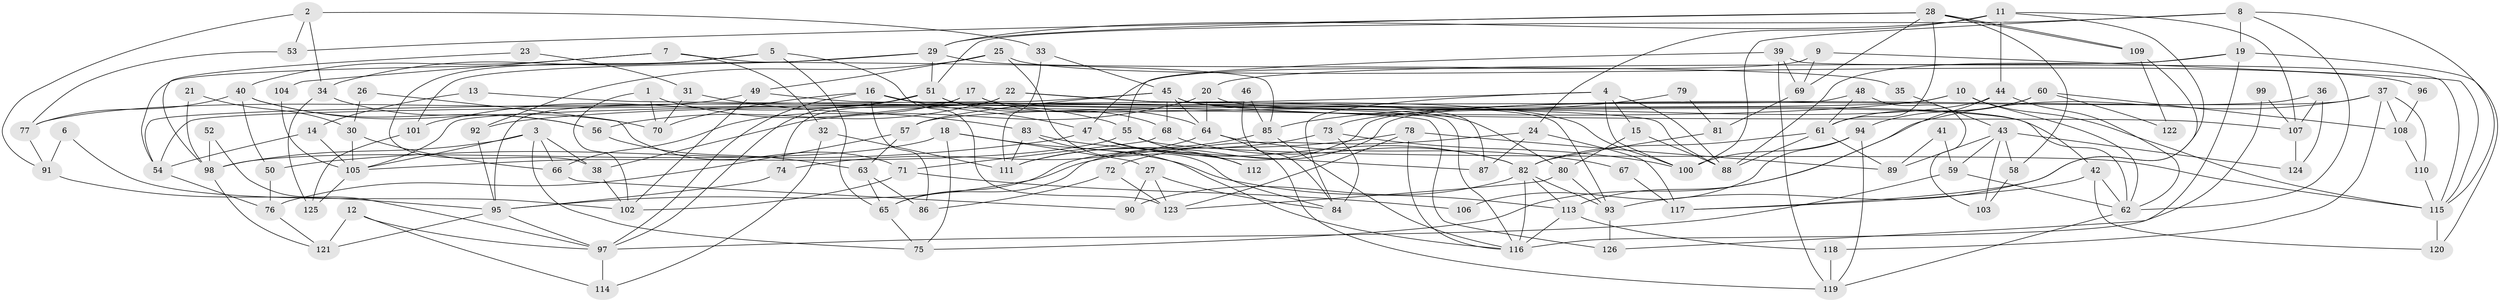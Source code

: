 // Generated by graph-tools (version 1.1) at 2025/35/03/09/25 02:35:55]
// undirected, 126 vertices, 252 edges
graph export_dot {
graph [start="1"]
  node [color=gray90,style=filled];
  1;
  2;
  3;
  4;
  5;
  6;
  7;
  8;
  9;
  10;
  11;
  12;
  13;
  14;
  15;
  16;
  17;
  18;
  19;
  20;
  21;
  22;
  23;
  24;
  25;
  26;
  27;
  28;
  29;
  30;
  31;
  32;
  33;
  34;
  35;
  36;
  37;
  38;
  39;
  40;
  41;
  42;
  43;
  44;
  45;
  46;
  47;
  48;
  49;
  50;
  51;
  52;
  53;
  54;
  55;
  56;
  57;
  58;
  59;
  60;
  61;
  62;
  63;
  64;
  65;
  66;
  67;
  68;
  69;
  70;
  71;
  72;
  73;
  74;
  75;
  76;
  77;
  78;
  79;
  80;
  81;
  82;
  83;
  84;
  85;
  86;
  87;
  88;
  89;
  90;
  91;
  92;
  93;
  94;
  95;
  96;
  97;
  98;
  99;
  100;
  101;
  102;
  103;
  104;
  105;
  106;
  107;
  108;
  109;
  110;
  111;
  112;
  113;
  114;
  115;
  116;
  117;
  118;
  119;
  120;
  121;
  122;
  123;
  124;
  125;
  126;
  1 -- 102;
  1 -- 55;
  1 -- 70;
  2 -- 91;
  2 -- 34;
  2 -- 33;
  2 -- 53;
  3 -- 66;
  3 -- 105;
  3 -- 38;
  3 -- 75;
  3 -- 98;
  4 -- 100;
  4 -- 84;
  4 -- 15;
  4 -- 88;
  4 -- 105;
  5 -- 34;
  5 -- 38;
  5 -- 65;
  5 -- 123;
  6 -- 102;
  6 -- 91;
  7 -- 32;
  7 -- 85;
  7 -- 40;
  7 -- 104;
  8 -- 62;
  8 -- 51;
  8 -- 19;
  8 -- 100;
  8 -- 115;
  9 -- 115;
  9 -- 69;
  9 -- 47;
  10 -- 57;
  10 -- 62;
  10 -- 92;
  10 -- 115;
  11 -- 44;
  11 -- 93;
  11 -- 24;
  11 -- 29;
  11 -- 107;
  12 -- 97;
  12 -- 121;
  12 -- 114;
  13 -- 126;
  13 -- 14;
  14 -- 105;
  14 -- 54;
  15 -- 88;
  15 -- 80;
  16 -- 70;
  16 -- 97;
  16 -- 47;
  16 -- 86;
  16 -- 116;
  17 -- 95;
  17 -- 64;
  17 -- 66;
  17 -- 93;
  18 -- 113;
  18 -- 75;
  18 -- 27;
  18 -- 98;
  19 -- 88;
  19 -- 20;
  19 -- 120;
  19 -- 126;
  20 -- 42;
  20 -- 38;
  20 -- 64;
  21 -- 30;
  21 -- 98;
  22 -- 87;
  22 -- 100;
  22 -- 56;
  22 -- 74;
  23 -- 31;
  23 -- 98;
  24 -- 72;
  24 -- 87;
  24 -- 117;
  25 -- 49;
  25 -- 92;
  25 -- 84;
  25 -- 96;
  26 -- 71;
  26 -- 30;
  27 -- 123;
  27 -- 84;
  27 -- 90;
  28 -- 109;
  28 -- 109;
  28 -- 29;
  28 -- 53;
  28 -- 58;
  28 -- 61;
  28 -- 69;
  29 -- 54;
  29 -- 35;
  29 -- 51;
  29 -- 101;
  30 -- 66;
  30 -- 105;
  31 -- 70;
  31 -- 83;
  32 -- 114;
  32 -- 111;
  33 -- 45;
  33 -- 111;
  34 -- 56;
  34 -- 125;
  35 -- 43;
  36 -- 65;
  36 -- 107;
  36 -- 124;
  37 -- 110;
  37 -- 65;
  37 -- 75;
  37 -- 108;
  37 -- 118;
  38 -- 102;
  39 -- 115;
  39 -- 119;
  39 -- 55;
  39 -- 69;
  40 -- 50;
  40 -- 56;
  40 -- 70;
  40 -- 77;
  41 -- 59;
  41 -- 89;
  42 -- 62;
  42 -- 120;
  42 -- 117;
  43 -- 59;
  43 -- 124;
  43 -- 58;
  43 -- 89;
  43 -- 103;
  44 -- 62;
  44 -- 113;
  44 -- 73;
  45 -- 57;
  45 -- 68;
  45 -- 54;
  45 -- 62;
  45 -- 64;
  45 -- 107;
  46 -- 84;
  46 -- 85;
  47 -- 50;
  47 -- 82;
  47 -- 112;
  48 -- 61;
  48 -- 103;
  48 -- 54;
  49 -- 77;
  49 -- 88;
  49 -- 102;
  50 -- 76;
  51 -- 80;
  51 -- 68;
  51 -- 97;
  51 -- 101;
  52 -- 97;
  52 -- 98;
  53 -- 77;
  54 -- 76;
  55 -- 115;
  55 -- 105;
  55 -- 112;
  56 -- 63;
  57 -- 63;
  57 -- 76;
  58 -- 103;
  59 -- 97;
  59 -- 62;
  60 -- 94;
  60 -- 61;
  60 -- 108;
  60 -- 122;
  61 -- 89;
  61 -- 82;
  61 -- 88;
  62 -- 119;
  63 -- 65;
  63 -- 86;
  64 -- 67;
  64 -- 74;
  64 -- 119;
  65 -- 75;
  66 -- 90;
  67 -- 117;
  68 -- 82;
  68 -- 71;
  69 -- 81;
  71 -- 102;
  71 -- 106;
  72 -- 86;
  72 -- 123;
  73 -- 84;
  73 -- 100;
  73 -- 111;
  74 -- 95;
  76 -- 121;
  77 -- 91;
  78 -- 123;
  78 -- 116;
  78 -- 89;
  78 -- 95;
  79 -- 81;
  79 -- 85;
  80 -- 93;
  80 -- 123;
  81 -- 82;
  82 -- 90;
  82 -- 93;
  82 -- 113;
  82 -- 116;
  83 -- 111;
  83 -- 116;
  83 -- 87;
  85 -- 116;
  85 -- 111;
  91 -- 95;
  92 -- 95;
  93 -- 126;
  94 -- 119;
  94 -- 100;
  94 -- 106;
  95 -- 97;
  95 -- 121;
  96 -- 108;
  97 -- 114;
  98 -- 121;
  99 -- 116;
  99 -- 107;
  101 -- 125;
  104 -- 105;
  105 -- 125;
  107 -- 124;
  108 -- 110;
  109 -- 117;
  109 -- 122;
  110 -- 115;
  113 -- 116;
  113 -- 118;
  115 -- 120;
  118 -- 119;
}
